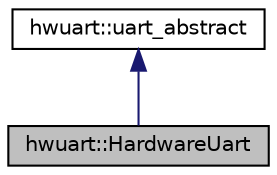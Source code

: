 digraph "hwuart::HardwareUart"
{
  edge [fontname="Helvetica",fontsize="10",labelfontname="Helvetica",labelfontsize="10"];
  node [fontname="Helvetica",fontsize="10",shape=record];
  Node2 [label="hwuart::HardwareUart",height=0.2,width=0.4,color="black", fillcolor="grey75", style="filled", fontcolor="black"];
  Node3 -> Node2 [dir="back",color="midnightblue",fontsize="10",style="solid",fontname="Helvetica"];
  Node3 [label="hwuart::uart_abstract",height=0.2,width=0.4,color="black", fillcolor="white", style="filled",URL="$classhwuart_1_1uart__abstract.html",tooltip="This is a pure abstract class of the hardware UART. "];
}

